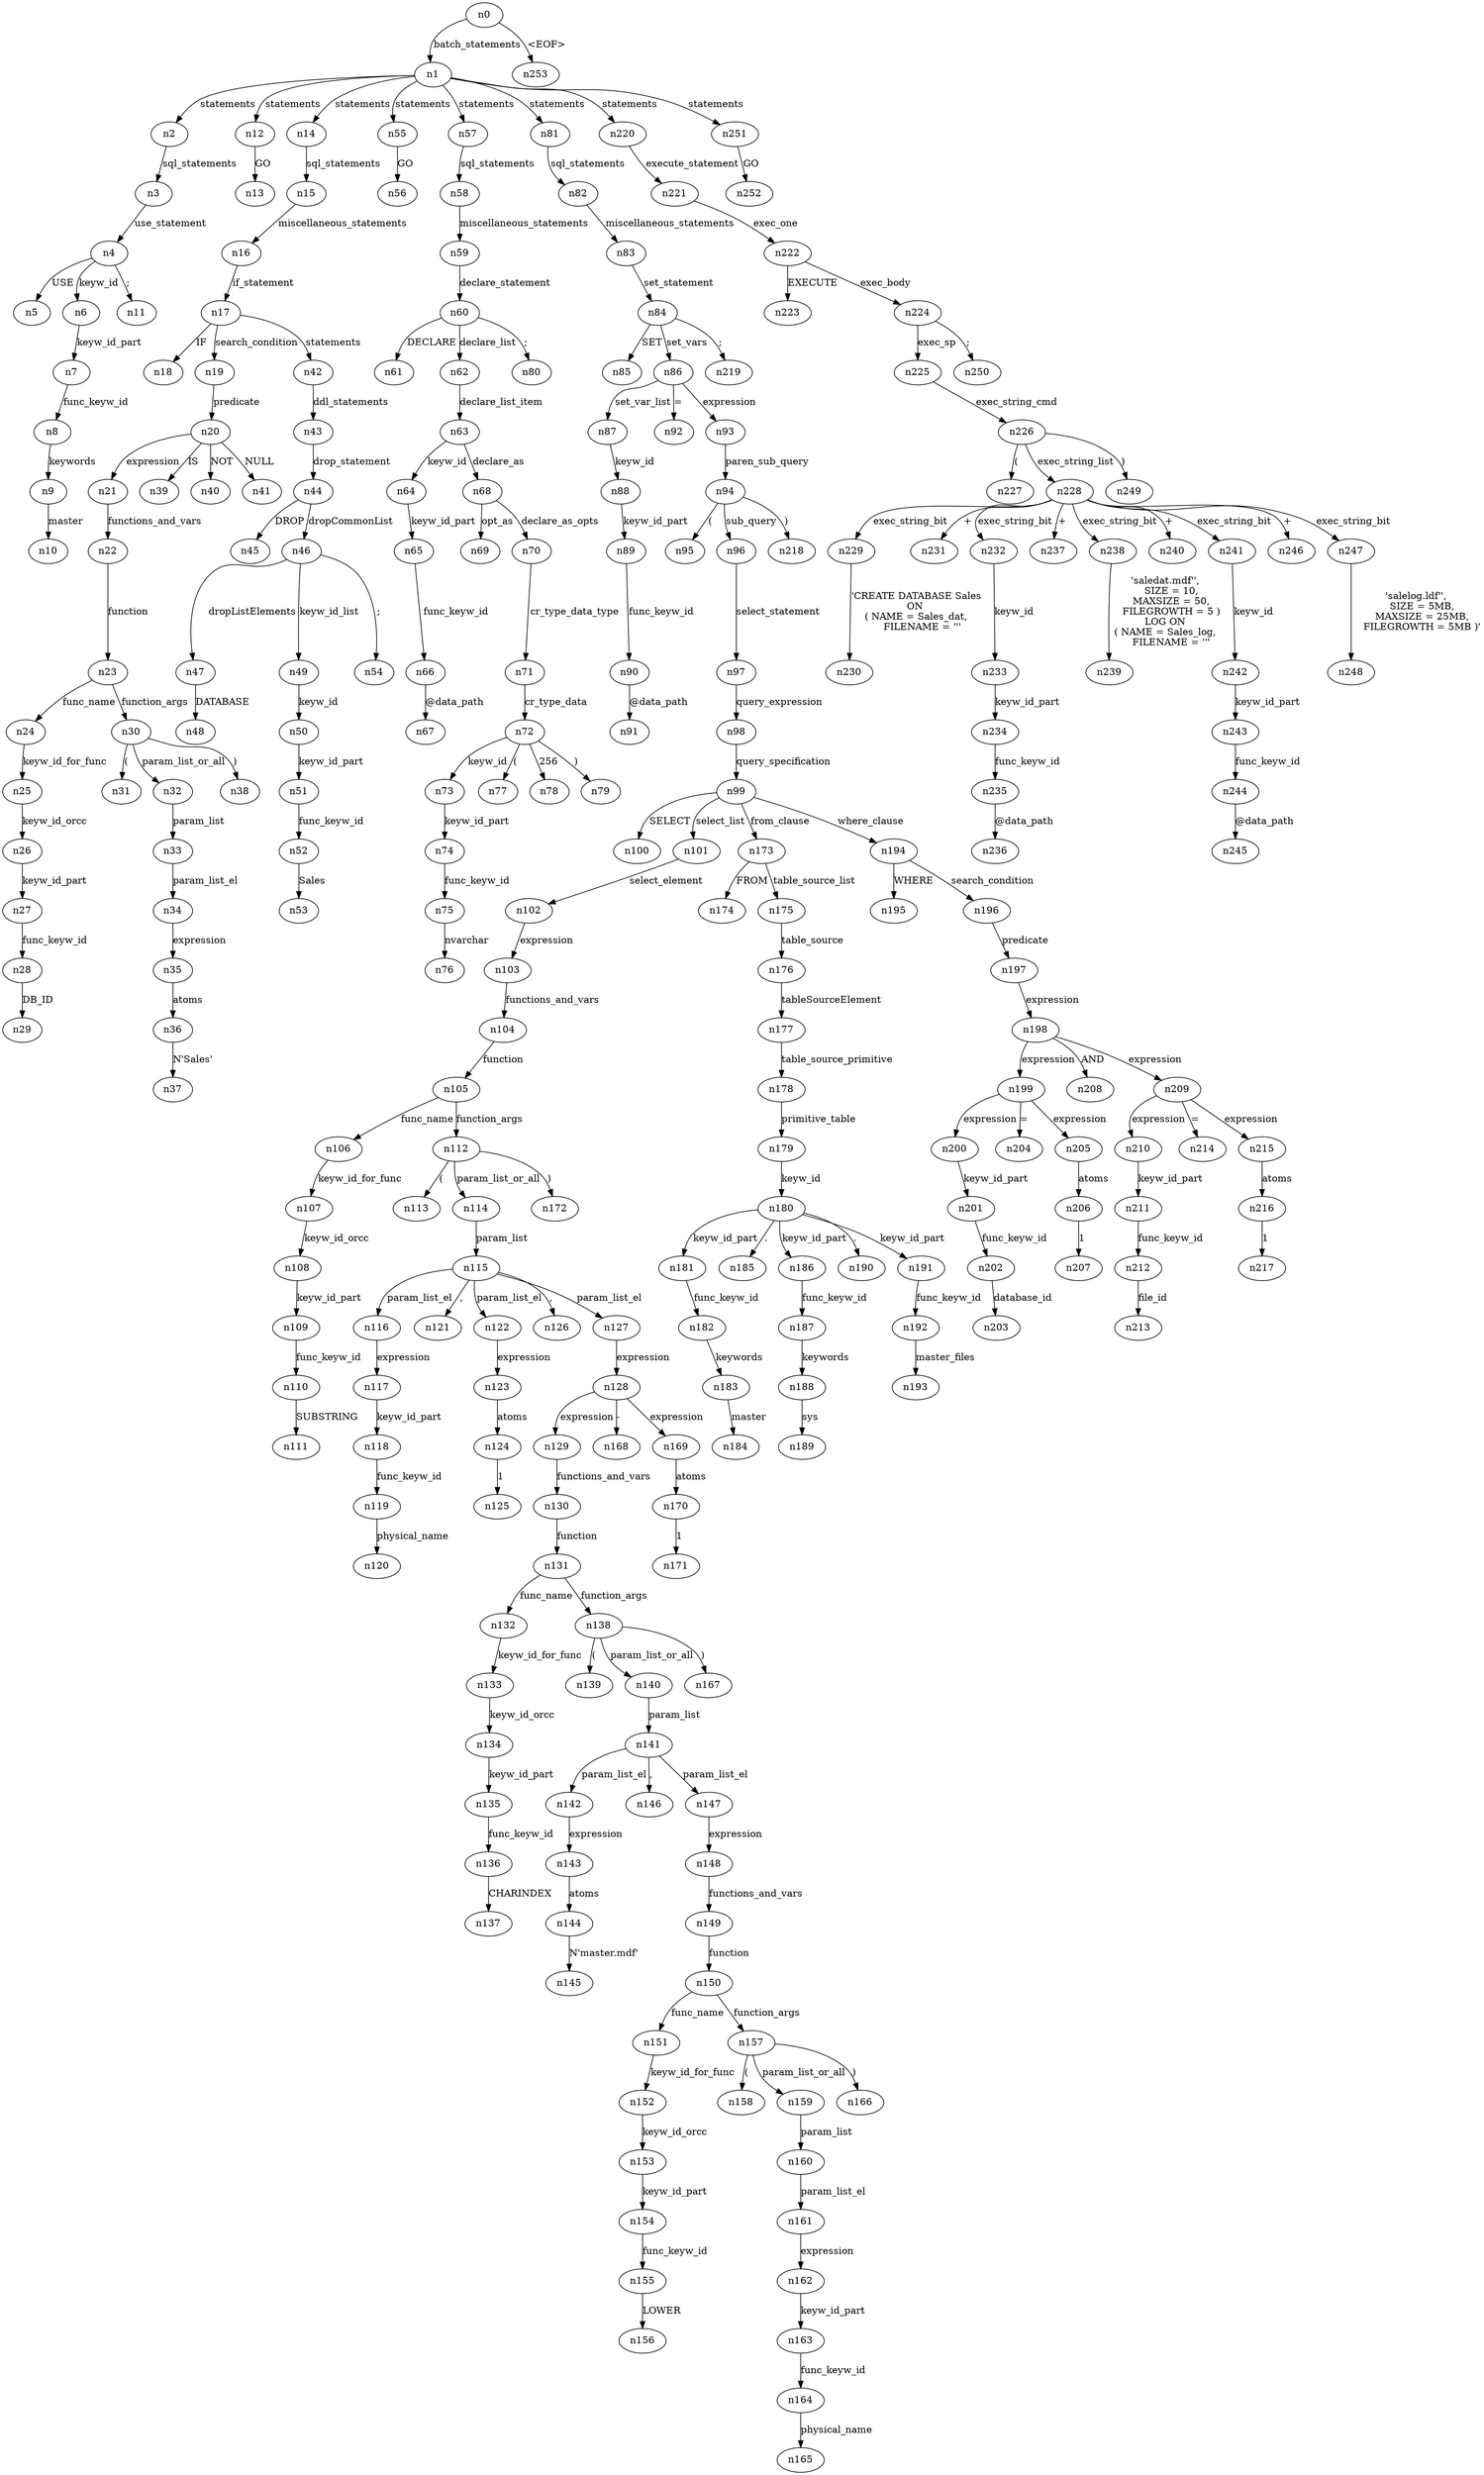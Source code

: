 digraph ParseTree {
  n0 -> n1 [label="batch_statements"];
  n1 -> n2 [label="statements"];
  n2 -> n3 [label="sql_statements"];
  n3 -> n4 [label="use_statement"];
  n4 -> n5 [label="USE"];
  n4 -> n6 [label="keyw_id"];
  n6 -> n7 [label="keyw_id_part"];
  n7 -> n8 [label="func_keyw_id"];
  n8 -> n9 [label="keywords"];
  n9 -> n10 [label="master"];
  n4 -> n11 [label=";"];
  n1 -> n12 [label="statements"];
  n12 -> n13 [label="GO"];
  n1 -> n14 [label="statements"];
  n14 -> n15 [label="sql_statements"];
  n15 -> n16 [label="miscellaneous_statements"];
  n16 -> n17 [label="if_statement"];
  n17 -> n18 [label="IF"];
  n17 -> n19 [label="search_condition"];
  n19 -> n20 [label="predicate"];
  n20 -> n21 [label="expression"];
  n21 -> n22 [label="functions_and_vars"];
  n22 -> n23 [label="function"];
  n23 -> n24 [label="func_name"];
  n24 -> n25 [label="keyw_id_for_func"];
  n25 -> n26 [label="keyw_id_orcc"];
  n26 -> n27 [label="keyw_id_part"];
  n27 -> n28 [label="func_keyw_id"];
  n28 -> n29 [label="DB_ID"];
  n23 -> n30 [label="function_args"];
  n30 -> n31 [label="("];
  n30 -> n32 [label="param_list_or_all"];
  n32 -> n33 [label="param_list"];
  n33 -> n34 [label="param_list_el"];
  n34 -> n35 [label="expression"];
  n35 -> n36 [label="atoms"];
  n36 -> n37 [label="N'Sales'"];
  n30 -> n38 [label=")"];
  n20 -> n39 [label="IS"];
  n20 -> n40 [label="NOT"];
  n20 -> n41 [label="NULL"];
  n17 -> n42 [label="statements"];
  n42 -> n43 [label="ddl_statements"];
  n43 -> n44 [label="drop_statement"];
  n44 -> n45 [label="DROP"];
  n44 -> n46 [label="dropCommonList"];
  n46 -> n47 [label="dropListElements"];
  n47 -> n48 [label="DATABASE"];
  n46 -> n49 [label="keyw_id_list"];
  n49 -> n50 [label="keyw_id"];
  n50 -> n51 [label="keyw_id_part"];
  n51 -> n52 [label="func_keyw_id"];
  n52 -> n53 [label="Sales"];
  n46 -> n54 [label=";"];
  n1 -> n55 [label="statements"];
  n55 -> n56 [label="GO"];
  n1 -> n57 [label="statements"];
  n57 -> n58 [label="sql_statements"];
  n58 -> n59 [label="miscellaneous_statements"];
  n59 -> n60 [label="declare_statement"];
  n60 -> n61 [label="DECLARE"];
  n60 -> n62 [label="declare_list"];
  n62 -> n63 [label="declare_list_item"];
  n63 -> n64 [label="keyw_id"];
  n64 -> n65 [label="keyw_id_part"];
  n65 -> n66 [label="func_keyw_id"];
  n66 -> n67 [label="@data_path"];
  n63 -> n68 [label="declare_as"];
  n68 -> n69 [label="opt_as"];
  n68 -> n70 [label="declare_as_opts"];
  n70 -> n71 [label="cr_type_data_type"];
  n71 -> n72 [label="cr_type_data"];
  n72 -> n73 [label="keyw_id"];
  n73 -> n74 [label="keyw_id_part"];
  n74 -> n75 [label="func_keyw_id"];
  n75 -> n76 [label="nvarchar"];
  n72 -> n77 [label="("];
  n72 -> n78 [label="256"];
  n72 -> n79 [label=")"];
  n60 -> n80 [label=";"];
  n1 -> n81 [label="statements"];
  n81 -> n82 [label="sql_statements"];
  n82 -> n83 [label="miscellaneous_statements"];
  n83 -> n84 [label="set_statement"];
  n84 -> n85 [label="SET"];
  n84 -> n86 [label="set_vars"];
  n86 -> n87 [label="set_var_list"];
  n87 -> n88 [label="keyw_id"];
  n88 -> n89 [label="keyw_id_part"];
  n89 -> n90 [label="func_keyw_id"];
  n90 -> n91 [label="@data_path"];
  n86 -> n92 [label="="];
  n86 -> n93 [label="expression"];
  n93 -> n94 [label="paren_sub_query"];
  n94 -> n95 [label="("];
  n94 -> n96 [label="sub_query"];
  n96 -> n97 [label="select_statement"];
  n97 -> n98 [label="query_expression"];
  n98 -> n99 [label="query_specification"];
  n99 -> n100 [label="SELECT"];
  n99 -> n101 [label="select_list"];
  n101 -> n102 [label="select_element"];
  n102 -> n103 [label="expression"];
  n103 -> n104 [label="functions_and_vars"];
  n104 -> n105 [label="function"];
  n105 -> n106 [label="func_name"];
  n106 -> n107 [label="keyw_id_for_func"];
  n107 -> n108 [label="keyw_id_orcc"];
  n108 -> n109 [label="keyw_id_part"];
  n109 -> n110 [label="func_keyw_id"];
  n110 -> n111 [label="SUBSTRING"];
  n105 -> n112 [label="function_args"];
  n112 -> n113 [label="("];
  n112 -> n114 [label="param_list_or_all"];
  n114 -> n115 [label="param_list"];
  n115 -> n116 [label="param_list_el"];
  n116 -> n117 [label="expression"];
  n117 -> n118 [label="keyw_id_part"];
  n118 -> n119 [label="func_keyw_id"];
  n119 -> n120 [label="physical_name"];
  n115 -> n121 [label=","];
  n115 -> n122 [label="param_list_el"];
  n122 -> n123 [label="expression"];
  n123 -> n124 [label="atoms"];
  n124 -> n125 [label="1"];
  n115 -> n126 [label=","];
  n115 -> n127 [label="param_list_el"];
  n127 -> n128 [label="expression"];
  n128 -> n129 [label="expression"];
  n129 -> n130 [label="functions_and_vars"];
  n130 -> n131 [label="function"];
  n131 -> n132 [label="func_name"];
  n132 -> n133 [label="keyw_id_for_func"];
  n133 -> n134 [label="keyw_id_orcc"];
  n134 -> n135 [label="keyw_id_part"];
  n135 -> n136 [label="func_keyw_id"];
  n136 -> n137 [label="CHARINDEX"];
  n131 -> n138 [label="function_args"];
  n138 -> n139 [label="("];
  n138 -> n140 [label="param_list_or_all"];
  n140 -> n141 [label="param_list"];
  n141 -> n142 [label="param_list_el"];
  n142 -> n143 [label="expression"];
  n143 -> n144 [label="atoms"];
  n144 -> n145 [label="N'master.mdf'"];
  n141 -> n146 [label=","];
  n141 -> n147 [label="param_list_el"];
  n147 -> n148 [label="expression"];
  n148 -> n149 [label="functions_and_vars"];
  n149 -> n150 [label="function"];
  n150 -> n151 [label="func_name"];
  n151 -> n152 [label="keyw_id_for_func"];
  n152 -> n153 [label="keyw_id_orcc"];
  n153 -> n154 [label="keyw_id_part"];
  n154 -> n155 [label="func_keyw_id"];
  n155 -> n156 [label="LOWER"];
  n150 -> n157 [label="function_args"];
  n157 -> n158 [label="("];
  n157 -> n159 [label="param_list_or_all"];
  n159 -> n160 [label="param_list"];
  n160 -> n161 [label="param_list_el"];
  n161 -> n162 [label="expression"];
  n162 -> n163 [label="keyw_id_part"];
  n163 -> n164 [label="func_keyw_id"];
  n164 -> n165 [label="physical_name"];
  n157 -> n166 [label=")"];
  n138 -> n167 [label=")"];
  n128 -> n168 [label="-"];
  n128 -> n169 [label="expression"];
  n169 -> n170 [label="atoms"];
  n170 -> n171 [label="1"];
  n112 -> n172 [label=")"];
  n99 -> n173 [label="from_clause"];
  n173 -> n174 [label="FROM"];
  n173 -> n175 [label="table_source_list"];
  n175 -> n176 [label="table_source"];
  n176 -> n177 [label="tableSourceElement"];
  n177 -> n178 [label="table_source_primitive"];
  n178 -> n179 [label="primitive_table"];
  n179 -> n180 [label="keyw_id"];
  n180 -> n181 [label="keyw_id_part"];
  n181 -> n182 [label="func_keyw_id"];
  n182 -> n183 [label="keywords"];
  n183 -> n184 [label="master"];
  n180 -> n185 [label="."];
  n180 -> n186 [label="keyw_id_part"];
  n186 -> n187 [label="func_keyw_id"];
  n187 -> n188 [label="keywords"];
  n188 -> n189 [label="sys"];
  n180 -> n190 [label="."];
  n180 -> n191 [label="keyw_id_part"];
  n191 -> n192 [label="func_keyw_id"];
  n192 -> n193 [label="master_files"];
  n99 -> n194 [label="where_clause"];
  n194 -> n195 [label="WHERE"];
  n194 -> n196 [label="search_condition"];
  n196 -> n197 [label="predicate"];
  n197 -> n198 [label="expression"];
  n198 -> n199 [label="expression"];
  n199 -> n200 [label="expression"];
  n200 -> n201 [label="keyw_id_part"];
  n201 -> n202 [label="func_keyw_id"];
  n202 -> n203 [label="database_id"];
  n199 -> n204 [label="="];
  n199 -> n205 [label="expression"];
  n205 -> n206 [label="atoms"];
  n206 -> n207 [label="1"];
  n198 -> n208 [label="AND"];
  n198 -> n209 [label="expression"];
  n209 -> n210 [label="expression"];
  n210 -> n211 [label="keyw_id_part"];
  n211 -> n212 [label="func_keyw_id"];
  n212 -> n213 [label="file_id"];
  n209 -> n214 [label="="];
  n209 -> n215 [label="expression"];
  n215 -> n216 [label="atoms"];
  n216 -> n217 [label="1"];
  n94 -> n218 [label=")"];
  n84 -> n219 [label=";"];
  n1 -> n220 [label="statements"];
  n220 -> n221 [label="execute_statement"];
  n221 -> n222 [label="exec_one"];
  n222 -> n223 [label="EXECUTE"];
  n222 -> n224 [label="exec_body"];
  n224 -> n225 [label="exec_sp"];
  n225 -> n226 [label="exec_string_cmd"];
  n226 -> n227 [label="("];
  n226 -> n228 [label="exec_string_list"];
  n228 -> n229 [label="exec_string_bit"];
  n229 -> n230 [label="'CREATE DATABASE Sales
ON 
( NAME = Sales_dat,
    FILENAME = '''"];
  n228 -> n231 [label="+"];
  n228 -> n232 [label="exec_string_bit"];
  n232 -> n233 [label="keyw_id"];
  n233 -> n234 [label="keyw_id_part"];
  n234 -> n235 [label="func_keyw_id"];
  n235 -> n236 [label="@data_path"];
  n228 -> n237 [label="+"];
  n228 -> n238 [label="exec_string_bit"];
  n238 -> n239 [label="'saledat.mdf'',
    SIZE = 10,
    MAXSIZE = 50,
    FILEGROWTH = 5 )
LOG ON
( NAME = Sales_log,
    FILENAME = '''"];
  n228 -> n240 [label="+"];
  n228 -> n241 [label="exec_string_bit"];
  n241 -> n242 [label="keyw_id"];
  n242 -> n243 [label="keyw_id_part"];
  n243 -> n244 [label="func_keyw_id"];
  n244 -> n245 [label="@data_path"];
  n228 -> n246 [label="+"];
  n228 -> n247 [label="exec_string_bit"];
  n247 -> n248 [label="'salelog.ldf'',
    SIZE = 5MB,
    MAXSIZE = 25MB,
    FILEGROWTH = 5MB )'"];
  n226 -> n249 [label=")"];
  n224 -> n250 [label=";"];
  n1 -> n251 [label="statements"];
  n251 -> n252 [label="GO"];
  n0 -> n253 [label="<EOF>"];
}